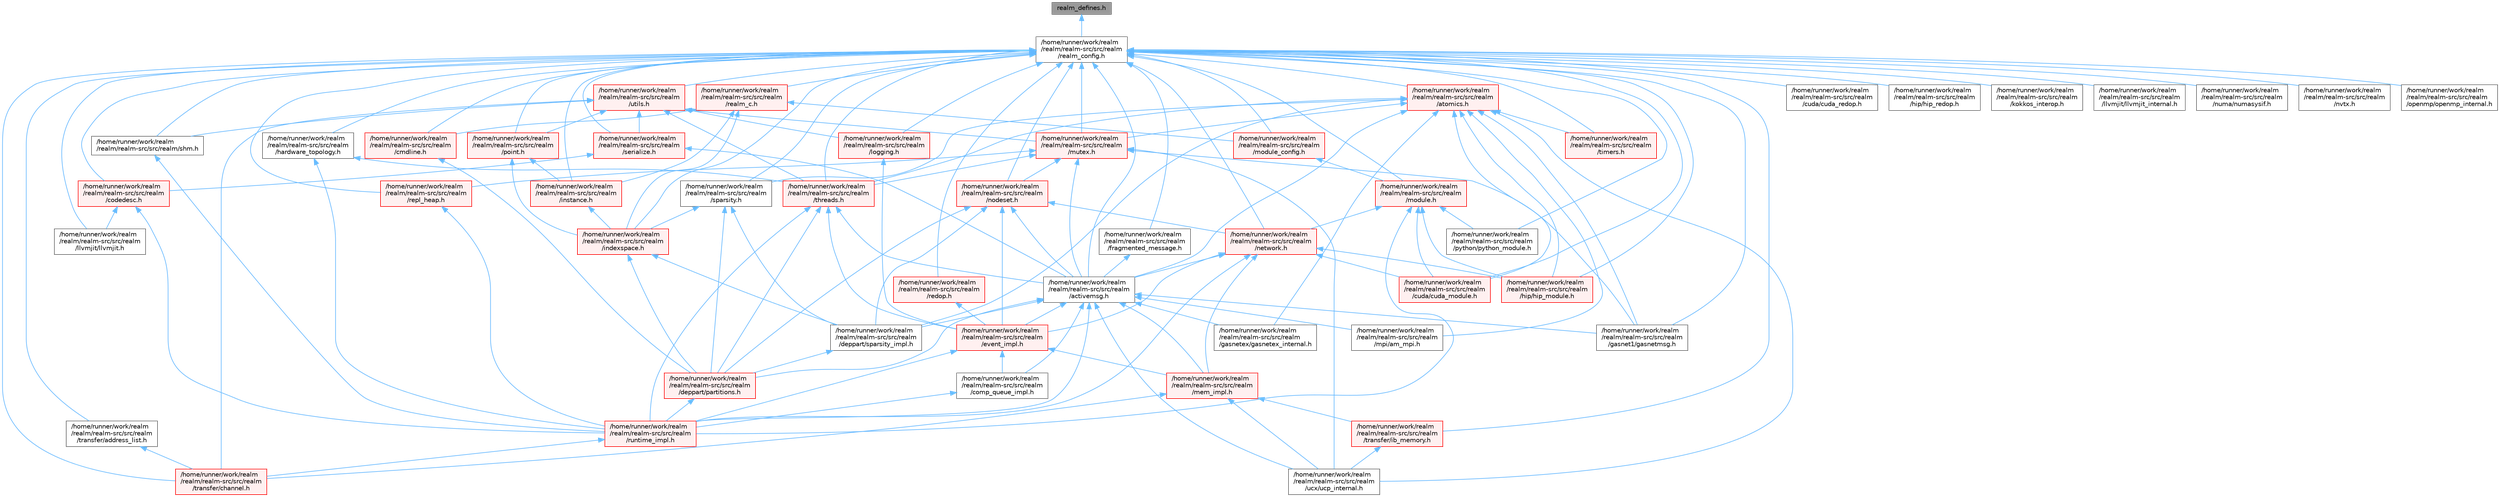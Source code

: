 digraph "realm_defines.h"
{
 // LATEX_PDF_SIZE
  bgcolor="transparent";
  edge [fontname=Helvetica,fontsize=10,labelfontname=Helvetica,labelfontsize=10];
  node [fontname=Helvetica,fontsize=10,shape=box,height=0.2,width=0.4];
  Node1 [id="Node000001",label="realm_defines.h",height=0.2,width=0.4,color="gray40", fillcolor="grey60", style="filled", fontcolor="black",tooltip=" "];
  Node1 -> Node2 [id="edge1_Node000001_Node000002",dir="back",color="steelblue1",style="solid",tooltip=" "];
  Node2 [id="Node000002",label="/home/runner/work/realm\l/realm/realm-src/src/realm\l/realm_config.h",height=0.2,width=0.4,color="grey40", fillcolor="white", style="filled",URL="$realm__config_8h.html",tooltip=" "];
  Node2 -> Node3 [id="edge2_Node000002_Node000003",dir="back",color="steelblue1",style="solid",tooltip=" "];
  Node3 [id="Node000003",label="/home/runner/work/realm\l/realm/realm-src/src/realm\l/activemsg.h",height=0.2,width=0.4,color="grey40", fillcolor="white", style="filled",URL="$activemsg_8h.html",tooltip=" "];
  Node3 -> Node4 [id="edge3_Node000003_Node000004",dir="back",color="steelblue1",style="solid",tooltip=" "];
  Node4 [id="Node000004",label="/home/runner/work/realm\l/realm/realm-src/src/realm\l/comp_queue_impl.h",height=0.2,width=0.4,color="grey40", fillcolor="white", style="filled",URL="$comp__queue__impl_8h.html",tooltip=" "];
  Node4 -> Node5 [id="edge4_Node000004_Node000005",dir="back",color="steelblue1",style="solid",tooltip=" "];
  Node5 [id="Node000005",label="/home/runner/work/realm\l/realm/realm-src/src/realm\l/runtime_impl.h",height=0.2,width=0.4,color="red", fillcolor="#FFF0F0", style="filled",URL="$runtime__impl_8h.html",tooltip=" "];
  Node5 -> Node12 [id="edge5_Node000005_Node000012",dir="back",color="steelblue1",style="solid",tooltip=" "];
  Node12 [id="Node000012",label="/home/runner/work/realm\l/realm/realm-src/src/realm\l/transfer/channel.h",height=0.2,width=0.4,color="red", fillcolor="#FFF0F0", style="filled",URL="$channel_8h.html",tooltip=" "];
  Node3 -> Node19 [id="edge6_Node000003_Node000019",dir="back",color="steelblue1",style="solid",tooltip=" "];
  Node19 [id="Node000019",label="/home/runner/work/realm\l/realm/realm-src/src/realm\l/deppart/partitions.h",height=0.2,width=0.4,color="red", fillcolor="#FFF0F0", style="filled",URL="$partitions_8h.html",tooltip=" "];
  Node19 -> Node5 [id="edge7_Node000019_Node000005",dir="back",color="steelblue1",style="solid",tooltip=" "];
  Node3 -> Node24 [id="edge8_Node000003_Node000024",dir="back",color="steelblue1",style="solid",tooltip=" "];
  Node24 [id="Node000024",label="/home/runner/work/realm\l/realm/realm-src/src/realm\l/deppart/sparsity_impl.h",height=0.2,width=0.4,color="grey40", fillcolor="white", style="filled",URL="$sparsity__impl_8h.html",tooltip=" "];
  Node24 -> Node19 [id="edge9_Node000024_Node000019",dir="back",color="steelblue1",style="solid",tooltip=" "];
  Node3 -> Node25 [id="edge10_Node000003_Node000025",dir="back",color="steelblue1",style="solid",tooltip=" "];
  Node25 [id="Node000025",label="/home/runner/work/realm\l/realm/realm-src/src/realm\l/event_impl.h",height=0.2,width=0.4,color="red", fillcolor="#FFF0F0", style="filled",URL="$event__impl_8h.html",tooltip=" "];
  Node25 -> Node4 [id="edge11_Node000025_Node000004",dir="back",color="steelblue1",style="solid",tooltip=" "];
  Node25 -> Node28 [id="edge12_Node000025_Node000028",dir="back",color="steelblue1",style="solid",tooltip=" "];
  Node28 [id="Node000028",label="/home/runner/work/realm\l/realm/realm-src/src/realm\l/mem_impl.h",height=0.2,width=0.4,color="red", fillcolor="#FFF0F0", style="filled",URL="$mem__impl_8h.html",tooltip=" "];
  Node28 -> Node12 [id="edge13_Node000028_Node000012",dir="back",color="steelblue1",style="solid",tooltip=" "];
  Node28 -> Node29 [id="edge14_Node000028_Node000029",dir="back",color="steelblue1",style="solid",tooltip=" "];
  Node29 [id="Node000029",label="/home/runner/work/realm\l/realm/realm-src/src/realm\l/transfer/ib_memory.h",height=0.2,width=0.4,color="red", fillcolor="#FFF0F0", style="filled",URL="$ib__memory_8h.html",tooltip=" "];
  Node29 -> Node30 [id="edge15_Node000029_Node000030",dir="back",color="steelblue1",style="solid",tooltip=" "];
  Node30 [id="Node000030",label="/home/runner/work/realm\l/realm/realm-src/src/realm\l/ucx/ucp_internal.h",height=0.2,width=0.4,color="grey40", fillcolor="white", style="filled",URL="$ucp__internal_8h.html",tooltip=" "];
  Node28 -> Node30 [id="edge16_Node000028_Node000030",dir="back",color="steelblue1",style="solid",tooltip=" "];
  Node25 -> Node5 [id="edge17_Node000025_Node000005",dir="back",color="steelblue1",style="solid",tooltip=" "];
  Node3 -> Node35 [id="edge18_Node000003_Node000035",dir="back",color="steelblue1",style="solid",tooltip=" "];
  Node35 [id="Node000035",label="/home/runner/work/realm\l/realm/realm-src/src/realm\l/gasnet1/gasnetmsg.h",height=0.2,width=0.4,color="grey40", fillcolor="white", style="filled",URL="$gasnetmsg_8h.html",tooltip=" "];
  Node3 -> Node36 [id="edge19_Node000003_Node000036",dir="back",color="steelblue1",style="solid",tooltip=" "];
  Node36 [id="Node000036",label="/home/runner/work/realm\l/realm/realm-src/src/realm\l/gasnetex/gasnetex_internal.h",height=0.2,width=0.4,color="grey40", fillcolor="white", style="filled",URL="$gasnetex__internal_8h.html",tooltip=" "];
  Node3 -> Node28 [id="edge20_Node000003_Node000028",dir="back",color="steelblue1",style="solid",tooltip=" "];
  Node3 -> Node37 [id="edge21_Node000003_Node000037",dir="back",color="steelblue1",style="solid",tooltip=" "];
  Node37 [id="Node000037",label="/home/runner/work/realm\l/realm/realm-src/src/realm\l/mpi/am_mpi.h",height=0.2,width=0.4,color="grey40", fillcolor="white", style="filled",URL="$am__mpi_8h.html",tooltip=" "];
  Node3 -> Node5 [id="edge22_Node000003_Node000005",dir="back",color="steelblue1",style="solid",tooltip=" "];
  Node3 -> Node30 [id="edge23_Node000003_Node000030",dir="back",color="steelblue1",style="solid",tooltip=" "];
  Node2 -> Node38 [id="edge24_Node000002_Node000038",dir="back",color="steelblue1",style="solid",tooltip=" "];
  Node38 [id="Node000038",label="/home/runner/work/realm\l/realm/realm-src/src/realm\l/atomics.h",height=0.2,width=0.4,color="red", fillcolor="#FFF0F0", style="filled",URL="$atomics_8h.html",tooltip=" "];
  Node38 -> Node3 [id="edge25_Node000038_Node000003",dir="back",color="steelblue1",style="solid",tooltip=" "];
  Node38 -> Node41 [id="edge26_Node000038_Node000041",dir="back",color="steelblue1",style="solid",tooltip=" "];
  Node41 [id="Node000041",label="/home/runner/work/realm\l/realm/realm-src/src/realm\l/cuda/cuda_module.h",height=0.2,width=0.4,color="red", fillcolor="#FFF0F0", style="filled",URL="$cuda__module_8h.html",tooltip=" "];
  Node38 -> Node24 [id="edge27_Node000038_Node000024",dir="back",color="steelblue1",style="solid",tooltip=" "];
  Node38 -> Node35 [id="edge28_Node000038_Node000035",dir="back",color="steelblue1",style="solid",tooltip=" "];
  Node38 -> Node36 [id="edge29_Node000038_Node000036",dir="back",color="steelblue1",style="solid",tooltip=" "];
  Node38 -> Node43 [id="edge30_Node000038_Node000043",dir="back",color="steelblue1",style="solid",tooltip=" "];
  Node43 [id="Node000043",label="/home/runner/work/realm\l/realm/realm-src/src/realm\l/hip/hip_module.h",height=0.2,width=0.4,color="red", fillcolor="#FFF0F0", style="filled",URL="$hip__module_8h.html",tooltip=" "];
  Node38 -> Node37 [id="edge31_Node000038_Node000037",dir="back",color="steelblue1",style="solid",tooltip=" "];
  Node38 -> Node47 [id="edge32_Node000038_Node000047",dir="back",color="steelblue1",style="solid",tooltip=" "];
  Node47 [id="Node000047",label="/home/runner/work/realm\l/realm/realm-src/src/realm\l/mutex.h",height=0.2,width=0.4,color="red", fillcolor="#FFF0F0", style="filled",URL="$mutex_8h.html",tooltip=" "];
  Node47 -> Node3 [id="edge33_Node000047_Node000003",dir="back",color="steelblue1",style="solid",tooltip=" "];
  Node47 -> Node35 [id="edge34_Node000047_Node000035",dir="back",color="steelblue1",style="solid",tooltip=" "];
  Node47 -> Node50 [id="edge35_Node000047_Node000050",dir="back",color="steelblue1",style="solid",tooltip=" "];
  Node50 [id="Node000050",label="/home/runner/work/realm\l/realm/realm-src/src/realm\l/nodeset.h",height=0.2,width=0.4,color="red", fillcolor="#FFF0F0", style="filled",URL="$nodeset_8h.html",tooltip=" "];
  Node50 -> Node3 [id="edge36_Node000050_Node000003",dir="back",color="steelblue1",style="solid",tooltip=" "];
  Node50 -> Node19 [id="edge37_Node000050_Node000019",dir="back",color="steelblue1",style="solid",tooltip=" "];
  Node50 -> Node24 [id="edge38_Node000050_Node000024",dir="back",color="steelblue1",style="solid",tooltip=" "];
  Node50 -> Node25 [id="edge39_Node000050_Node000025",dir="back",color="steelblue1",style="solid",tooltip=" "];
  Node50 -> Node51 [id="edge40_Node000050_Node000051",dir="back",color="steelblue1",style="solid",tooltip=" "];
  Node51 [id="Node000051",label="/home/runner/work/realm\l/realm/realm-src/src/realm\l/network.h",height=0.2,width=0.4,color="red", fillcolor="#FFF0F0", style="filled",URL="$network_8h.html",tooltip=" "];
  Node51 -> Node3 [id="edge41_Node000051_Node000003",dir="back",color="steelblue1",style="solid",tooltip=" "];
  Node51 -> Node41 [id="edge42_Node000051_Node000041",dir="back",color="steelblue1",style="solid",tooltip=" "];
  Node51 -> Node25 [id="edge43_Node000051_Node000025",dir="back",color="steelblue1",style="solid",tooltip=" "];
  Node51 -> Node43 [id="edge44_Node000051_Node000043",dir="back",color="steelblue1",style="solid",tooltip=" "];
  Node51 -> Node28 [id="edge45_Node000051_Node000028",dir="back",color="steelblue1",style="solid",tooltip=" "];
  Node51 -> Node5 [id="edge46_Node000051_Node000005",dir="back",color="steelblue1",style="solid",tooltip=" "];
  Node47 -> Node56 [id="edge47_Node000047_Node000056",dir="back",color="steelblue1",style="solid",tooltip=" "];
  Node56 [id="Node000056",label="/home/runner/work/realm\l/realm/realm-src/src/realm\l/repl_heap.h",height=0.2,width=0.4,color="red", fillcolor="#FFF0F0", style="filled",URL="$repl__heap_8h.html",tooltip=" "];
  Node56 -> Node5 [id="edge48_Node000056_Node000005",dir="back",color="steelblue1",style="solid",tooltip=" "];
  Node47 -> Node57 [id="edge49_Node000047_Node000057",dir="back",color="steelblue1",style="solid",tooltip=" "];
  Node57 [id="Node000057",label="/home/runner/work/realm\l/realm/realm-src/src/realm\l/threads.h",height=0.2,width=0.4,color="red", fillcolor="#FFF0F0", style="filled",URL="$threads_8h.html",tooltip=" "];
  Node57 -> Node3 [id="edge50_Node000057_Node000003",dir="back",color="steelblue1",style="solid",tooltip=" "];
  Node57 -> Node19 [id="edge51_Node000057_Node000019",dir="back",color="steelblue1",style="solid",tooltip=" "];
  Node57 -> Node25 [id="edge52_Node000057_Node000025",dir="back",color="steelblue1",style="solid",tooltip=" "];
  Node57 -> Node5 [id="edge53_Node000057_Node000005",dir="back",color="steelblue1",style="solid",tooltip=" "];
  Node47 -> Node30 [id="edge54_Node000047_Node000030",dir="back",color="steelblue1",style="solid",tooltip=" "];
  Node38 -> Node65 [id="edge55_Node000038_Node000065",dir="back",color="steelblue1",style="solid",tooltip=" "];
  Node65 [id="Node000065",label="/home/runner/work/realm\l/realm/realm-src/src/realm\l/sparsity.h",height=0.2,width=0.4,color="grey40", fillcolor="white", style="filled",URL="$sparsity_8h.html",tooltip=" "];
  Node65 -> Node19 [id="edge56_Node000065_Node000019",dir="back",color="steelblue1",style="solid",tooltip=" "];
  Node65 -> Node24 [id="edge57_Node000065_Node000024",dir="back",color="steelblue1",style="solid",tooltip=" "];
  Node65 -> Node66 [id="edge58_Node000065_Node000066",dir="back",color="steelblue1",style="solid",tooltip=" "];
  Node66 [id="Node000066",label="/home/runner/work/realm\l/realm/realm-src/src/realm\l/indexspace.h",height=0.2,width=0.4,color="red", fillcolor="#FFF0F0", style="filled",URL="$indexspace_8h.html",tooltip=" "];
  Node66 -> Node19 [id="edge59_Node000066_Node000019",dir="back",color="steelblue1",style="solid",tooltip=" "];
  Node66 -> Node24 [id="edge60_Node000066_Node000024",dir="back",color="steelblue1",style="solid",tooltip=" "];
  Node38 -> Node57 [id="edge61_Node000038_Node000057",dir="back",color="steelblue1",style="solid",tooltip=" "];
  Node38 -> Node74 [id="edge62_Node000038_Node000074",dir="back",color="steelblue1",style="solid",tooltip=" "];
  Node74 [id="Node000074",label="/home/runner/work/realm\l/realm/realm-src/src/realm\l/timers.h",height=0.2,width=0.4,color="red", fillcolor="#FFF0F0", style="filled",URL="$timers_8h.html",tooltip=" "];
  Node38 -> Node30 [id="edge63_Node000038_Node000030",dir="back",color="steelblue1",style="solid",tooltip=" "];
  Node2 -> Node75 [id="edge64_Node000002_Node000075",dir="back",color="steelblue1",style="solid",tooltip=" "];
  Node75 [id="Node000075",label="/home/runner/work/realm\l/realm/realm-src/src/realm\l/cmdline.h",height=0.2,width=0.4,color="red", fillcolor="#FFF0F0", style="filled",URL="$cmdline_8h.html",tooltip=" "];
  Node75 -> Node19 [id="edge65_Node000075_Node000019",dir="back",color="steelblue1",style="solid",tooltip=" "];
  Node2 -> Node77 [id="edge66_Node000002_Node000077",dir="back",color="steelblue1",style="solid",tooltip=" "];
  Node77 [id="Node000077",label="/home/runner/work/realm\l/realm/realm-src/src/realm\l/codedesc.h",height=0.2,width=0.4,color="red", fillcolor="#FFF0F0", style="filled",URL="$codedesc_8h.html",tooltip=" "];
  Node77 -> Node78 [id="edge67_Node000077_Node000078",dir="back",color="steelblue1",style="solid",tooltip=" "];
  Node78 [id="Node000078",label="/home/runner/work/realm\l/realm/realm-src/src/realm\l/llvmjit/llvmjit.h",height=0.2,width=0.4,color="grey40", fillcolor="white", style="filled",URL="$llvmjit_8h.html",tooltip=" "];
  Node77 -> Node5 [id="edge68_Node000077_Node000005",dir="back",color="steelblue1",style="solid",tooltip=" "];
  Node2 -> Node41 [id="edge69_Node000002_Node000041",dir="back",color="steelblue1",style="solid",tooltip=" "];
  Node2 -> Node80 [id="edge70_Node000002_Node000080",dir="back",color="steelblue1",style="solid",tooltip=" "];
  Node80 [id="Node000080",label="/home/runner/work/realm\l/realm/realm-src/src/realm\l/cuda/cuda_redop.h",height=0.2,width=0.4,color="grey40", fillcolor="white", style="filled",URL="$cuda__redop_8h.html",tooltip=" "];
  Node2 -> Node81 [id="edge71_Node000002_Node000081",dir="back",color="steelblue1",style="solid",tooltip=" "];
  Node81 [id="Node000081",label="/home/runner/work/realm\l/realm/realm-src/src/realm\l/fragmented_message.h",height=0.2,width=0.4,color="grey40", fillcolor="white", style="filled",URL="$fragmented__message_8h.html",tooltip="Helper utility for reconstructing large ActiveMessages that were split into multiple network packets."];
  Node81 -> Node3 [id="edge72_Node000081_Node000003",dir="back",color="steelblue1",style="solid",tooltip=" "];
  Node2 -> Node35 [id="edge73_Node000002_Node000035",dir="back",color="steelblue1",style="solid",tooltip=" "];
  Node2 -> Node82 [id="edge74_Node000002_Node000082",dir="back",color="steelblue1",style="solid",tooltip=" "];
  Node82 [id="Node000082",label="/home/runner/work/realm\l/realm/realm-src/src/realm\l/hardware_topology.h",height=0.2,width=0.4,color="grey40", fillcolor="white", style="filled",URL="$hardware__topology_8h.html",tooltip=" "];
  Node82 -> Node5 [id="edge75_Node000082_Node000005",dir="back",color="steelblue1",style="solid",tooltip=" "];
  Node82 -> Node57 [id="edge76_Node000082_Node000057",dir="back",color="steelblue1",style="solid",tooltip=" "];
  Node2 -> Node43 [id="edge77_Node000002_Node000043",dir="back",color="steelblue1",style="solid",tooltip=" "];
  Node2 -> Node83 [id="edge78_Node000002_Node000083",dir="back",color="steelblue1",style="solid",tooltip=" "];
  Node83 [id="Node000083",label="/home/runner/work/realm\l/realm/realm-src/src/realm\l/hip/hip_redop.h",height=0.2,width=0.4,color="grey40", fillcolor="white", style="filled",URL="$hip__redop_8h.html",tooltip=" "];
  Node2 -> Node66 [id="edge79_Node000002_Node000066",dir="back",color="steelblue1",style="solid",tooltip=" "];
  Node2 -> Node84 [id="edge80_Node000002_Node000084",dir="back",color="steelblue1",style="solid",tooltip=" "];
  Node84 [id="Node000084",label="/home/runner/work/realm\l/realm/realm-src/src/realm\l/instance.h",height=0.2,width=0.4,color="red", fillcolor="#FFF0F0", style="filled",URL="$instance_8h.html",tooltip=" "];
  Node84 -> Node66 [id="edge81_Node000084_Node000066",dir="back",color="steelblue1",style="solid",tooltip=" "];
  Node2 -> Node9 [id="edge82_Node000002_Node000009",dir="back",color="steelblue1",style="solid",tooltip=" "];
  Node9 [id="Node000009",label="/home/runner/work/realm\l/realm/realm-src/src/realm\l/kokkos_interop.h",height=0.2,width=0.4,color="grey40", fillcolor="white", style="filled",URL="$kokkos__interop_8h.html",tooltip=" "];
  Node2 -> Node78 [id="edge83_Node000002_Node000078",dir="back",color="steelblue1",style="solid",tooltip=" "];
  Node2 -> Node86 [id="edge84_Node000002_Node000086",dir="back",color="steelblue1",style="solid",tooltip=" "];
  Node86 [id="Node000086",label="/home/runner/work/realm\l/realm/realm-src/src/realm\l/llvmjit/llvmjit_internal.h",height=0.2,width=0.4,color="grey40", fillcolor="white", style="filled",URL="$llvmjit__internal_8h.html",tooltip=" "];
  Node2 -> Node87 [id="edge85_Node000002_Node000087",dir="back",color="steelblue1",style="solid",tooltip=" "];
  Node87 [id="Node000087",label="/home/runner/work/realm\l/realm/realm-src/src/realm\l/logging.h",height=0.2,width=0.4,color="red", fillcolor="#FFF0F0", style="filled",URL="$logging_8h.html",tooltip=" "];
  Node87 -> Node25 [id="edge86_Node000087_Node000025",dir="back",color="steelblue1",style="solid",tooltip=" "];
  Node2 -> Node88 [id="edge87_Node000002_Node000088",dir="back",color="steelblue1",style="solid",tooltip=" "];
  Node88 [id="Node000088",label="/home/runner/work/realm\l/realm/realm-src/src/realm\l/module.h",height=0.2,width=0.4,color="red", fillcolor="#FFF0F0", style="filled",URL="$module_8h.html",tooltip=" "];
  Node88 -> Node41 [id="edge88_Node000088_Node000041",dir="back",color="steelblue1",style="solid",tooltip=" "];
  Node88 -> Node43 [id="edge89_Node000088_Node000043",dir="back",color="steelblue1",style="solid",tooltip=" "];
  Node88 -> Node51 [id="edge90_Node000088_Node000051",dir="back",color="steelblue1",style="solid",tooltip=" "];
  Node88 -> Node94 [id="edge91_Node000088_Node000094",dir="back",color="steelblue1",style="solid",tooltip=" "];
  Node94 [id="Node000094",label="/home/runner/work/realm\l/realm/realm-src/src/realm\l/python/python_module.h",height=0.2,width=0.4,color="grey40", fillcolor="white", style="filled",URL="$python__module_8h.html",tooltip=" "];
  Node88 -> Node5 [id="edge92_Node000088_Node000005",dir="back",color="steelblue1",style="solid",tooltip=" "];
  Node2 -> Node95 [id="edge93_Node000002_Node000095",dir="back",color="steelblue1",style="solid",tooltip=" "];
  Node95 [id="Node000095",label="/home/runner/work/realm\l/realm/realm-src/src/realm\l/module_config.h",height=0.2,width=0.4,color="red", fillcolor="#FFF0F0", style="filled",URL="$module__config_8h.html",tooltip=" "];
  Node95 -> Node88 [id="edge94_Node000095_Node000088",dir="back",color="steelblue1",style="solid",tooltip=" "];
  Node2 -> Node47 [id="edge95_Node000002_Node000047",dir="back",color="steelblue1",style="solid",tooltip=" "];
  Node2 -> Node51 [id="edge96_Node000002_Node000051",dir="back",color="steelblue1",style="solid",tooltip=" "];
  Node2 -> Node50 [id="edge97_Node000002_Node000050",dir="back",color="steelblue1",style="solid",tooltip=" "];
  Node2 -> Node97 [id="edge98_Node000002_Node000097",dir="back",color="steelblue1",style="solid",tooltip=" "];
  Node97 [id="Node000097",label="/home/runner/work/realm\l/realm/realm-src/src/realm\l/numa/numasysif.h",height=0.2,width=0.4,color="grey40", fillcolor="white", style="filled",URL="$numasysif_8h.html",tooltip=" "];
  Node2 -> Node98 [id="edge99_Node000002_Node000098",dir="back",color="steelblue1",style="solid",tooltip=" "];
  Node98 [id="Node000098",label="/home/runner/work/realm\l/realm/realm-src/src/realm\l/nvtx.h",height=0.2,width=0.4,color="grey40", fillcolor="white", style="filled",URL="$nvtx_8h.html",tooltip=" "];
  Node2 -> Node10 [id="edge100_Node000002_Node000010",dir="back",color="steelblue1",style="solid",tooltip=" "];
  Node10 [id="Node000010",label="/home/runner/work/realm\l/realm/realm-src/src/realm\l/openmp/openmp_internal.h",height=0.2,width=0.4,color="grey40", fillcolor="white", style="filled",URL="$openmp__internal_8h.html",tooltip=" "];
  Node2 -> Node99 [id="edge101_Node000002_Node000099",dir="back",color="steelblue1",style="solid",tooltip=" "];
  Node99 [id="Node000099",label="/home/runner/work/realm\l/realm/realm-src/src/realm\l/point.h",height=0.2,width=0.4,color="red", fillcolor="#FFF0F0", style="filled",URL="$point_8h.html",tooltip=" "];
  Node99 -> Node66 [id="edge102_Node000099_Node000066",dir="back",color="steelblue1",style="solid",tooltip=" "];
  Node99 -> Node84 [id="edge103_Node000099_Node000084",dir="back",color="steelblue1",style="solid",tooltip=" "];
  Node2 -> Node94 [id="edge104_Node000002_Node000094",dir="back",color="steelblue1",style="solid",tooltip=" "];
  Node2 -> Node102 [id="edge105_Node000002_Node000102",dir="back",color="steelblue1",style="solid",tooltip=" "];
  Node102 [id="Node000102",label="/home/runner/work/realm\l/realm/realm-src/src/realm\l/realm_c.h",height=0.2,width=0.4,color="red", fillcolor="#FFF0F0", style="filled",URL="$realm__c_8h.html",tooltip=" "];
  Node102 -> Node75 [id="edge106_Node000102_Node000075",dir="back",color="steelblue1",style="solid",tooltip=" "];
  Node102 -> Node66 [id="edge107_Node000102_Node000066",dir="back",color="steelblue1",style="solid",tooltip=" "];
  Node102 -> Node84 [id="edge108_Node000102_Node000084",dir="back",color="steelblue1",style="solid",tooltip=" "];
  Node102 -> Node95 [id="edge109_Node000102_Node000095",dir="back",color="steelblue1",style="solid",tooltip=" "];
  Node2 -> Node112 [id="edge110_Node000002_Node000112",dir="back",color="steelblue1",style="solid",tooltip=" "];
  Node112 [id="Node000112",label="/home/runner/work/realm\l/realm/realm-src/src/realm\l/redop.h",height=0.2,width=0.4,color="red", fillcolor="#FFF0F0", style="filled",URL="$redop_8h.html",tooltip=" "];
  Node112 -> Node25 [id="edge111_Node000112_Node000025",dir="back",color="steelblue1",style="solid",tooltip=" "];
  Node2 -> Node56 [id="edge112_Node000002_Node000056",dir="back",color="steelblue1",style="solid",tooltip=" "];
  Node2 -> Node113 [id="edge113_Node000002_Node000113",dir="back",color="steelblue1",style="solid",tooltip=" "];
  Node113 [id="Node000113",label="/home/runner/work/realm\l/realm/realm-src/src/realm\l/serialize.h",height=0.2,width=0.4,color="red", fillcolor="#FFF0F0", style="filled",URL="$serialize_8h.html",tooltip=" "];
  Node113 -> Node3 [id="edge114_Node000113_Node000003",dir="back",color="steelblue1",style="solid",tooltip=" "];
  Node113 -> Node77 [id="edge115_Node000113_Node000077",dir="back",color="steelblue1",style="solid",tooltip=" "];
  Node2 -> Node115 [id="edge116_Node000002_Node000115",dir="back",color="steelblue1",style="solid",tooltip=" "];
  Node115 [id="Node000115",label="/home/runner/work/realm\l/realm/realm-src/src/realm/shm.h",height=0.2,width=0.4,color="grey40", fillcolor="white", style="filled",URL="$shm_8h.html",tooltip=" "];
  Node115 -> Node5 [id="edge117_Node000115_Node000005",dir="back",color="steelblue1",style="solid",tooltip=" "];
  Node2 -> Node65 [id="edge118_Node000002_Node000065",dir="back",color="steelblue1",style="solid",tooltip=" "];
  Node2 -> Node57 [id="edge119_Node000002_Node000057",dir="back",color="steelblue1",style="solid",tooltip=" "];
  Node2 -> Node74 [id="edge120_Node000002_Node000074",dir="back",color="steelblue1",style="solid",tooltip=" "];
  Node2 -> Node109 [id="edge121_Node000002_Node000109",dir="back",color="steelblue1",style="solid",tooltip=" "];
  Node109 [id="Node000109",label="/home/runner/work/realm\l/realm/realm-src/src/realm\l/transfer/address_list.h",height=0.2,width=0.4,color="grey40", fillcolor="white", style="filled",URL="$address__list_8h.html",tooltip=" "];
  Node109 -> Node12 [id="edge122_Node000109_Node000012",dir="back",color="steelblue1",style="solid",tooltip=" "];
  Node2 -> Node12 [id="edge123_Node000002_Node000012",dir="back",color="steelblue1",style="solid",tooltip=" "];
  Node2 -> Node29 [id="edge124_Node000002_Node000029",dir="back",color="steelblue1",style="solid",tooltip=" "];
  Node2 -> Node116 [id="edge125_Node000002_Node000116",dir="back",color="steelblue1",style="solid",tooltip=" "];
  Node116 [id="Node000116",label="/home/runner/work/realm\l/realm/realm-src/src/realm\l/utils.h",height=0.2,width=0.4,color="red", fillcolor="#FFF0F0", style="filled",URL="$utils_8h.html",tooltip=" "];
  Node116 -> Node87 [id="edge126_Node000116_Node000087",dir="back",color="steelblue1",style="solid",tooltip=" "];
  Node116 -> Node47 [id="edge127_Node000116_Node000047",dir="back",color="steelblue1",style="solid",tooltip=" "];
  Node116 -> Node99 [id="edge128_Node000116_Node000099",dir="back",color="steelblue1",style="solid",tooltip=" "];
  Node116 -> Node113 [id="edge129_Node000116_Node000113",dir="back",color="steelblue1",style="solid",tooltip=" "];
  Node116 -> Node115 [id="edge130_Node000116_Node000115",dir="back",color="steelblue1",style="solid",tooltip=" "];
  Node116 -> Node57 [id="edge131_Node000116_Node000057",dir="back",color="steelblue1",style="solid",tooltip=" "];
  Node116 -> Node12 [id="edge132_Node000116_Node000012",dir="back",color="steelblue1",style="solid",tooltip=" "];
}
